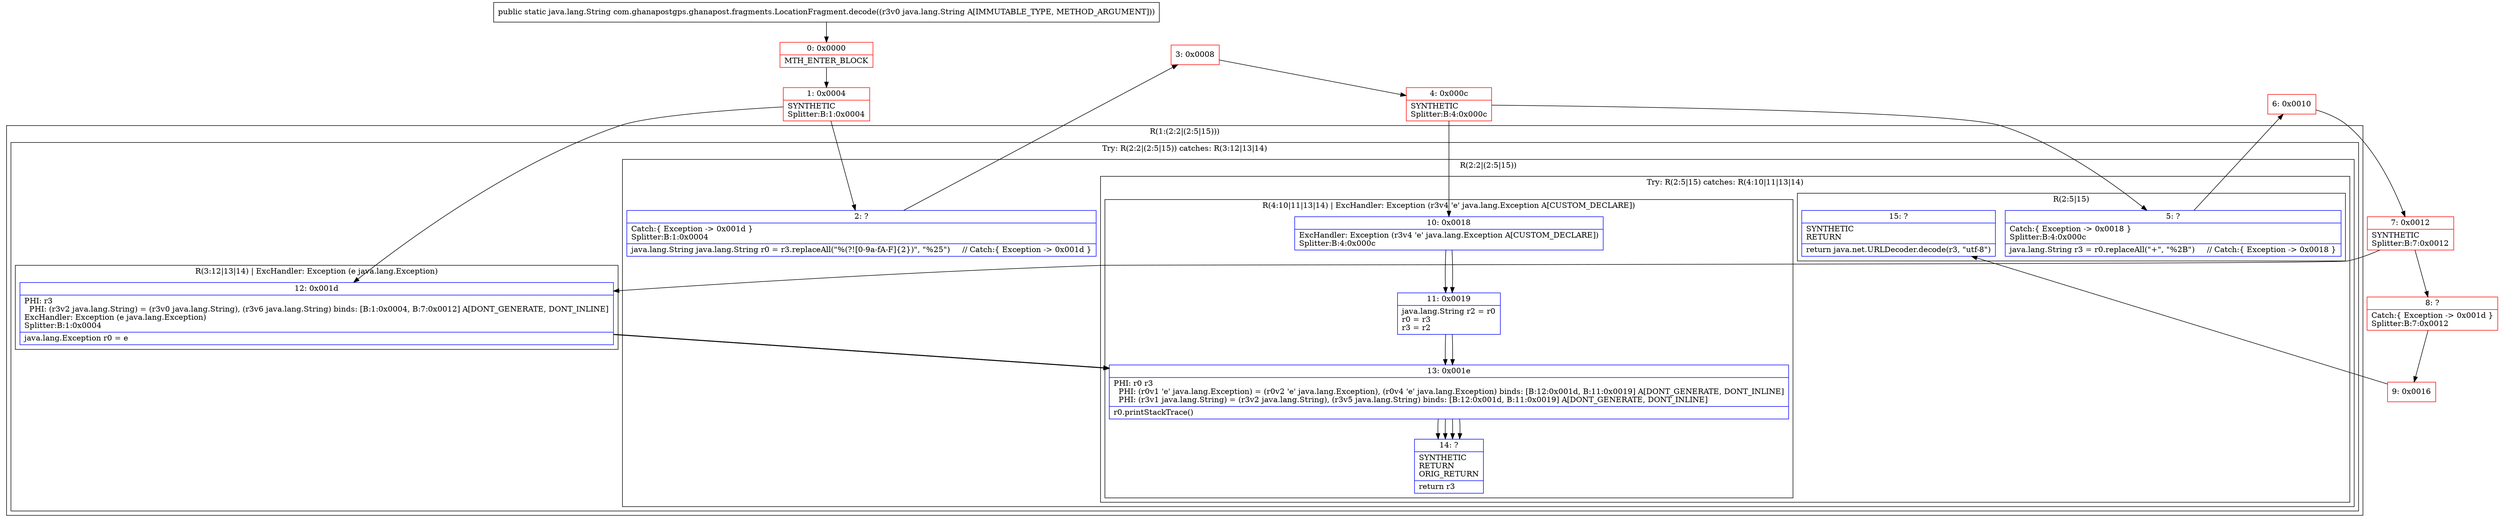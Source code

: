 digraph "CFG forcom.ghanapostgps.ghanapost.fragments.LocationFragment.decode(Ljava\/lang\/String;)Ljava\/lang\/String;" {
subgraph cluster_Region_212310525 {
label = "R(1:(2:2|(2:5|15)))";
node [shape=record,color=blue];
subgraph cluster_TryCatchRegion_1044059739 {
label = "Try: R(2:2|(2:5|15)) catches: R(3:12|13|14)";
node [shape=record,color=blue];
subgraph cluster_Region_27116268 {
label = "R(2:2|(2:5|15))";
node [shape=record,color=blue];
Node_2 [shape=record,label="{2\:\ ?|Catch:\{ Exception \-\> 0x001d \}\lSplitter:B:1:0x0004\l|java.lang.String java.lang.String r0 = r3.replaceAll(\"%(?![0\-9a\-fA\-F]\{2\})\", \"%25\")     \/\/ Catch:\{ Exception \-\> 0x001d \}\l}"];
subgraph cluster_TryCatchRegion_1380471329 {
label = "Try: R(2:5|15) catches: R(4:10|11|13|14)";
node [shape=record,color=blue];
subgraph cluster_Region_867208262 {
label = "R(2:5|15)";
node [shape=record,color=blue];
Node_5 [shape=record,label="{5\:\ ?|Catch:\{ Exception \-\> 0x0018 \}\lSplitter:B:4:0x000c\l|java.lang.String r3 = r0.replaceAll(\"+\", \"%2B\")     \/\/ Catch:\{ Exception \-\> 0x0018 \}\l}"];
Node_15 [shape=record,label="{15\:\ ?|SYNTHETIC\lRETURN\l|return java.net.URLDecoder.decode(r3, \"utf\-8\")\l}"];
}
subgraph cluster_Region_317017443 {
label = "R(4:10|11|13|14) | ExcHandler: Exception (r3v4 'e' java.lang.Exception A[CUSTOM_DECLARE])\l";
node [shape=record,color=blue];
Node_10 [shape=record,label="{10\:\ 0x0018|ExcHandler: Exception (r3v4 'e' java.lang.Exception A[CUSTOM_DECLARE])\lSplitter:B:4:0x000c\l}"];
Node_11 [shape=record,label="{11\:\ 0x0019|java.lang.String r2 = r0\lr0 = r3\lr3 = r2\l}"];
Node_13 [shape=record,label="{13\:\ 0x001e|PHI: r0 r3 \l  PHI: (r0v1 'e' java.lang.Exception) = (r0v2 'e' java.lang.Exception), (r0v4 'e' java.lang.Exception) binds: [B:12:0x001d, B:11:0x0019] A[DONT_GENERATE, DONT_INLINE]\l  PHI: (r3v1 java.lang.String) = (r3v2 java.lang.String), (r3v5 java.lang.String) binds: [B:12:0x001d, B:11:0x0019] A[DONT_GENERATE, DONT_INLINE]\l|r0.printStackTrace()\l}"];
Node_14 [shape=record,label="{14\:\ ?|SYNTHETIC\lRETURN\lORIG_RETURN\l|return r3\l}"];
}
}
}
subgraph cluster_Region_1298952560 {
label = "R(3:12|13|14) | ExcHandler: Exception (e java.lang.Exception)\l";
node [shape=record,color=blue];
Node_12 [shape=record,label="{12\:\ 0x001d|PHI: r3 \l  PHI: (r3v2 java.lang.String) = (r3v0 java.lang.String), (r3v6 java.lang.String) binds: [B:1:0x0004, B:7:0x0012] A[DONT_GENERATE, DONT_INLINE]\lExcHandler: Exception (e java.lang.Exception)\lSplitter:B:1:0x0004\l|java.lang.Exception r0 = e\l}"];
Node_13 [shape=record,label="{13\:\ 0x001e|PHI: r0 r3 \l  PHI: (r0v1 'e' java.lang.Exception) = (r0v2 'e' java.lang.Exception), (r0v4 'e' java.lang.Exception) binds: [B:12:0x001d, B:11:0x0019] A[DONT_GENERATE, DONT_INLINE]\l  PHI: (r3v1 java.lang.String) = (r3v2 java.lang.String), (r3v5 java.lang.String) binds: [B:12:0x001d, B:11:0x0019] A[DONT_GENERATE, DONT_INLINE]\l|r0.printStackTrace()\l}"];
Node_14 [shape=record,label="{14\:\ ?|SYNTHETIC\lRETURN\lORIG_RETURN\l|return r3\l}"];
}
}
}
subgraph cluster_Region_1298952560 {
label = "R(3:12|13|14) | ExcHandler: Exception (e java.lang.Exception)\l";
node [shape=record,color=blue];
Node_12 [shape=record,label="{12\:\ 0x001d|PHI: r3 \l  PHI: (r3v2 java.lang.String) = (r3v0 java.lang.String), (r3v6 java.lang.String) binds: [B:1:0x0004, B:7:0x0012] A[DONT_GENERATE, DONT_INLINE]\lExcHandler: Exception (e java.lang.Exception)\lSplitter:B:1:0x0004\l|java.lang.Exception r0 = e\l}"];
Node_13 [shape=record,label="{13\:\ 0x001e|PHI: r0 r3 \l  PHI: (r0v1 'e' java.lang.Exception) = (r0v2 'e' java.lang.Exception), (r0v4 'e' java.lang.Exception) binds: [B:12:0x001d, B:11:0x0019] A[DONT_GENERATE, DONT_INLINE]\l  PHI: (r3v1 java.lang.String) = (r3v2 java.lang.String), (r3v5 java.lang.String) binds: [B:12:0x001d, B:11:0x0019] A[DONT_GENERATE, DONT_INLINE]\l|r0.printStackTrace()\l}"];
Node_14 [shape=record,label="{14\:\ ?|SYNTHETIC\lRETURN\lORIG_RETURN\l|return r3\l}"];
}
subgraph cluster_Region_317017443 {
label = "R(4:10|11|13|14) | ExcHandler: Exception (r3v4 'e' java.lang.Exception A[CUSTOM_DECLARE])\l";
node [shape=record,color=blue];
Node_10 [shape=record,label="{10\:\ 0x0018|ExcHandler: Exception (r3v4 'e' java.lang.Exception A[CUSTOM_DECLARE])\lSplitter:B:4:0x000c\l}"];
Node_11 [shape=record,label="{11\:\ 0x0019|java.lang.String r2 = r0\lr0 = r3\lr3 = r2\l}"];
Node_13 [shape=record,label="{13\:\ 0x001e|PHI: r0 r3 \l  PHI: (r0v1 'e' java.lang.Exception) = (r0v2 'e' java.lang.Exception), (r0v4 'e' java.lang.Exception) binds: [B:12:0x001d, B:11:0x0019] A[DONT_GENERATE, DONT_INLINE]\l  PHI: (r3v1 java.lang.String) = (r3v2 java.lang.String), (r3v5 java.lang.String) binds: [B:12:0x001d, B:11:0x0019] A[DONT_GENERATE, DONT_INLINE]\l|r0.printStackTrace()\l}"];
Node_14 [shape=record,label="{14\:\ ?|SYNTHETIC\lRETURN\lORIG_RETURN\l|return r3\l}"];
}
Node_0 [shape=record,color=red,label="{0\:\ 0x0000|MTH_ENTER_BLOCK\l}"];
Node_1 [shape=record,color=red,label="{1\:\ 0x0004|SYNTHETIC\lSplitter:B:1:0x0004\l}"];
Node_3 [shape=record,color=red,label="{3\:\ 0x0008}"];
Node_4 [shape=record,color=red,label="{4\:\ 0x000c|SYNTHETIC\lSplitter:B:4:0x000c\l}"];
Node_6 [shape=record,color=red,label="{6\:\ 0x0010}"];
Node_7 [shape=record,color=red,label="{7\:\ 0x0012|SYNTHETIC\lSplitter:B:7:0x0012\l}"];
Node_8 [shape=record,color=red,label="{8\:\ ?|Catch:\{ Exception \-\> 0x001d \}\lSplitter:B:7:0x0012\l}"];
Node_9 [shape=record,color=red,label="{9\:\ 0x0016}"];
MethodNode[shape=record,label="{public static java.lang.String com.ghanapostgps.ghanapost.fragments.LocationFragment.decode((r3v0 java.lang.String A[IMMUTABLE_TYPE, METHOD_ARGUMENT])) }"];
MethodNode -> Node_0;
Node_2 -> Node_3;
Node_5 -> Node_6;
Node_10 -> Node_11;
Node_11 -> Node_13;
Node_13 -> Node_14;
Node_12 -> Node_13;
Node_13 -> Node_14;
Node_12 -> Node_13;
Node_13 -> Node_14;
Node_10 -> Node_11;
Node_11 -> Node_13;
Node_13 -> Node_14;
Node_0 -> Node_1;
Node_1 -> Node_2;
Node_1 -> Node_12;
Node_3 -> Node_4;
Node_4 -> Node_5;
Node_4 -> Node_10;
Node_6 -> Node_7;
Node_7 -> Node_8;
Node_7 -> Node_12;
Node_8 -> Node_9;
Node_9 -> Node_15;
}

